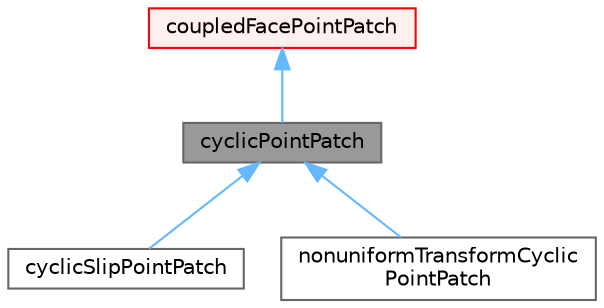 digraph "cyclicPointPatch"
{
 // LATEX_PDF_SIZE
  bgcolor="transparent";
  edge [fontname=Helvetica,fontsize=10,labelfontname=Helvetica,labelfontsize=10];
  node [fontname=Helvetica,fontsize=10,shape=box,height=0.2,width=0.4];
  Node1 [id="Node000001",label="cyclicPointPatch",height=0.2,width=0.4,color="gray40", fillcolor="grey60", style="filled", fontcolor="black",tooltip="Cyclic patch for post-processing."];
  Node2 -> Node1 [id="edge1_Node000001_Node000002",dir="back",color="steelblue1",style="solid",tooltip=" "];
  Node2 [id="Node000002",label="coupledFacePointPatch",height=0.2,width=0.4,color="red", fillcolor="#FFF0F0", style="filled",URL="$classFoam_1_1coupledFacePointPatch.html",tooltip="coupled patch for post-processing. Used as the base class for processor and cyclic pointPatches"];
  Node1 -> Node6 [id="edge2_Node000001_Node000006",dir="back",color="steelblue1",style="solid",tooltip=" "];
  Node6 [id="Node000006",label="cyclicSlipPointPatch",height=0.2,width=0.4,color="gray40", fillcolor="white", style="filled",URL="$classFoam_1_1cyclicSlipPointPatch.html",tooltip="Cyclic patch with slip constraint."];
  Node1 -> Node7 [id="edge3_Node000001_Node000007",dir="back",color="steelblue1",style="solid",tooltip=" "];
  Node7 [id="Node000007",label="nonuniformTransformCyclic\lPointPatch",height=0.2,width=0.4,color="gray40", fillcolor="white", style="filled",URL="$classFoam_1_1nonuniformTransformCyclicPointPatch.html",tooltip="Cyclic patch with slip constraint."];
}
